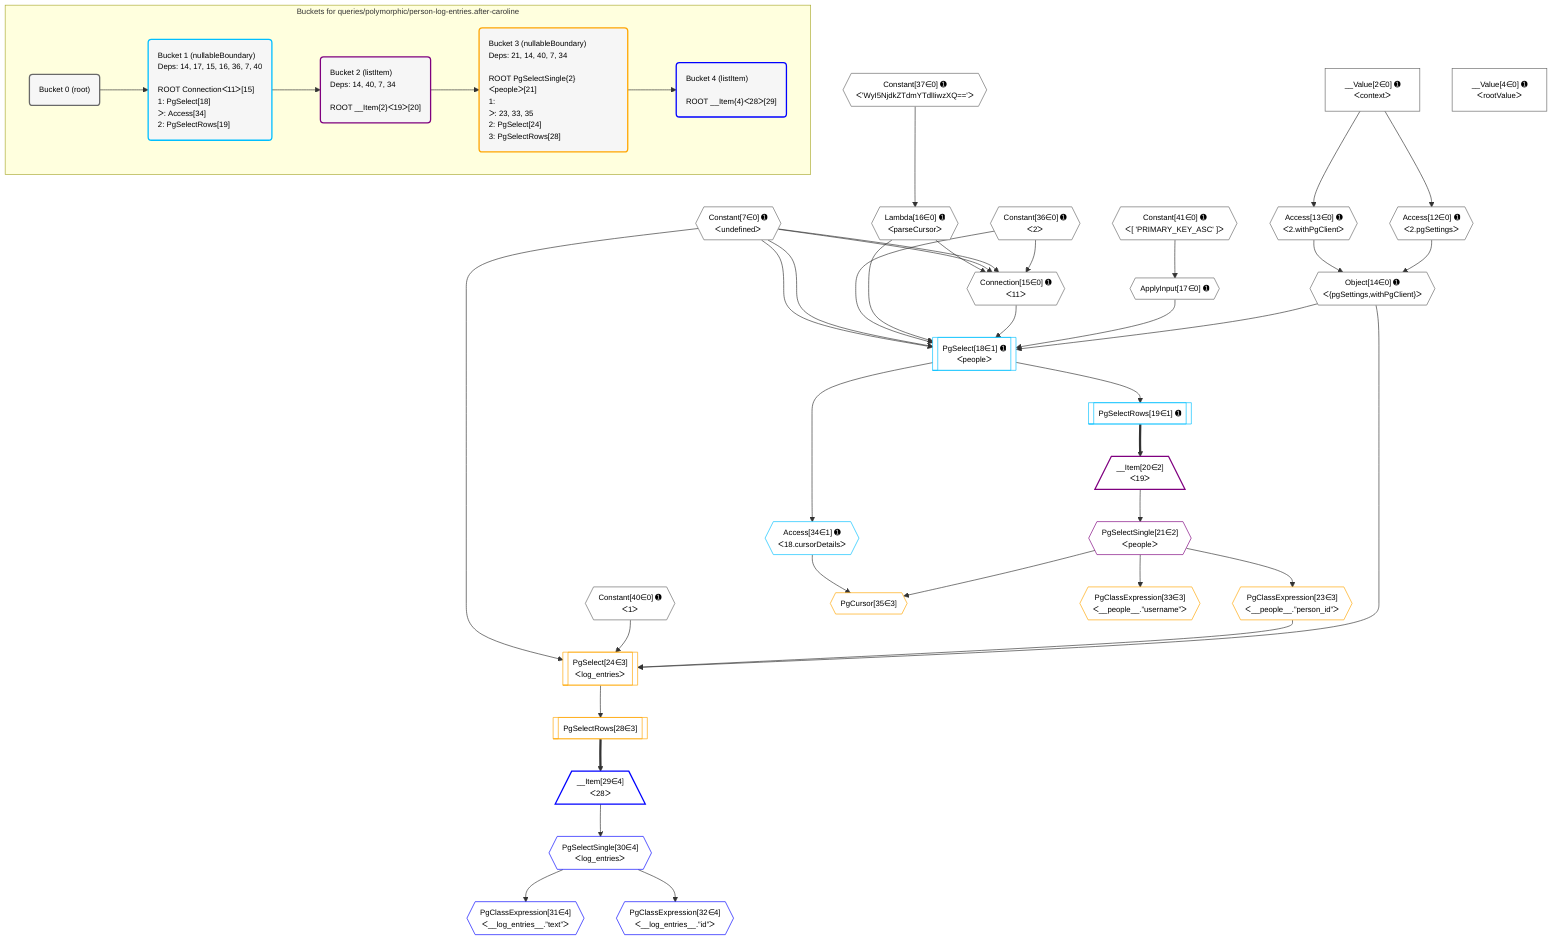 %%{init: {'themeVariables': { 'fontSize': '12px'}}}%%
graph TD
    classDef path fill:#eee,stroke:#000,color:#000
    classDef plan fill:#fff,stroke-width:1px,color:#000
    classDef itemplan fill:#fff,stroke-width:2px,color:#000
    classDef unbatchedplan fill:#dff,stroke-width:1px,color:#000
    classDef sideeffectplan fill:#fcc,stroke-width:2px,color:#000
    classDef bucket fill:#f6f6f6,color:#000,stroke-width:2px,text-align:left


    %% plan dependencies
    Connection15{{"Connection[15∈0] ➊<br />ᐸ11ᐳ"}}:::plan
    Constant36{{"Constant[36∈0] ➊<br />ᐸ2ᐳ"}}:::plan
    Constant7{{"Constant[7∈0] ➊<br />ᐸundefinedᐳ"}}:::plan
    Lambda16{{"Lambda[16∈0] ➊<br />ᐸparseCursorᐳ"}}:::plan
    Constant36 & Constant7 & Constant7 & Lambda16 --> Connection15
    Object14{{"Object[14∈0] ➊<br />ᐸ{pgSettings,withPgClient}ᐳ"}}:::plan
    Access12{{"Access[12∈0] ➊<br />ᐸ2.pgSettingsᐳ"}}:::plan
    Access13{{"Access[13∈0] ➊<br />ᐸ2.withPgClientᐳ"}}:::plan
    Access12 & Access13 --> Object14
    __Value2["__Value[2∈0] ➊<br />ᐸcontextᐳ"]:::plan
    __Value2 --> Access12
    __Value2 --> Access13
    Constant37{{"Constant[37∈0] ➊<br />ᐸ'WyI5NjdkZTdmYTdlIiwzXQ=='ᐳ"}}:::plan
    Constant37 --> Lambda16
    ApplyInput17{{"ApplyInput[17∈0] ➊"}}:::plan
    Constant41{{"Constant[41∈0] ➊<br />ᐸ[ 'PRIMARY_KEY_ASC' ]ᐳ"}}:::plan
    Constant41 --> ApplyInput17
    __Value4["__Value[4∈0] ➊<br />ᐸrootValueᐳ"]:::plan
    Constant40{{"Constant[40∈0] ➊<br />ᐸ1ᐳ"}}:::plan
    PgSelect18[["PgSelect[18∈1] ➊<br />ᐸpeopleᐳ"]]:::plan
    Object14 & ApplyInput17 & Connection15 & Lambda16 & Constant36 & Constant7 & Constant7 --> PgSelect18
    PgSelectRows19[["PgSelectRows[19∈1] ➊"]]:::plan
    PgSelect18 --> PgSelectRows19
    Access34{{"Access[34∈1] ➊<br />ᐸ18.cursorDetailsᐳ"}}:::plan
    PgSelect18 --> Access34
    __Item20[/"__Item[20∈2]<br />ᐸ19ᐳ"\]:::itemplan
    PgSelectRows19 ==> __Item20
    PgSelectSingle21{{"PgSelectSingle[21∈2]<br />ᐸpeopleᐳ"}}:::plan
    __Item20 --> PgSelectSingle21
    PgSelect24[["PgSelect[24∈3]<br />ᐸlog_entriesᐳ"]]:::plan
    PgClassExpression23{{"PgClassExpression[23∈3]<br />ᐸ__people__.”person_id”ᐳ"}}:::plan
    Object14 & PgClassExpression23 & Constant40 & Constant7 --> PgSelect24
    PgCursor35{{"PgCursor[35∈3]"}}:::plan
    PgSelectSingle21 & Access34 --> PgCursor35
    PgSelectSingle21 --> PgClassExpression23
    PgSelectRows28[["PgSelectRows[28∈3]"]]:::plan
    PgSelect24 --> PgSelectRows28
    PgClassExpression33{{"PgClassExpression[33∈3]<br />ᐸ__people__.”username”ᐳ"}}:::plan
    PgSelectSingle21 --> PgClassExpression33
    __Item29[/"__Item[29∈4]<br />ᐸ28ᐳ"\]:::itemplan
    PgSelectRows28 ==> __Item29
    PgSelectSingle30{{"PgSelectSingle[30∈4]<br />ᐸlog_entriesᐳ"}}:::plan
    __Item29 --> PgSelectSingle30
    PgClassExpression31{{"PgClassExpression[31∈4]<br />ᐸ__log_entries__.”text”ᐳ"}}:::plan
    PgSelectSingle30 --> PgClassExpression31
    PgClassExpression32{{"PgClassExpression[32∈4]<br />ᐸ__log_entries__.”id”ᐳ"}}:::plan
    PgSelectSingle30 --> PgClassExpression32

    %% define steps

    subgraph "Buckets for queries/polymorphic/person-log-entries.after-caroline"
    Bucket0("Bucket 0 (root)"):::bucket
    classDef bucket0 stroke:#696969
    class Bucket0,__Value2,__Value4,Constant7,Access12,Access13,Object14,Connection15,Lambda16,ApplyInput17,Constant36,Constant37,Constant40,Constant41 bucket0
    Bucket1("Bucket 1 (nullableBoundary)<br />Deps: 14, 17, 15, 16, 36, 7, 40<br /><br />ROOT Connectionᐸ11ᐳ[15]<br />1: PgSelect[18]<br />ᐳ: Access[34]<br />2: PgSelectRows[19]"):::bucket
    classDef bucket1 stroke:#00bfff
    class Bucket1,PgSelect18,PgSelectRows19,Access34 bucket1
    Bucket2("Bucket 2 (listItem)<br />Deps: 14, 40, 7, 34<br /><br />ROOT __Item{2}ᐸ19ᐳ[20]"):::bucket
    classDef bucket2 stroke:#7f007f
    class Bucket2,__Item20,PgSelectSingle21 bucket2
    Bucket3("Bucket 3 (nullableBoundary)<br />Deps: 21, 14, 40, 7, 34<br /><br />ROOT PgSelectSingle{2}ᐸpeopleᐳ[21]<br />1: <br />ᐳ: 23, 33, 35<br />2: PgSelect[24]<br />3: PgSelectRows[28]"):::bucket
    classDef bucket3 stroke:#ffa500
    class Bucket3,PgClassExpression23,PgSelect24,PgSelectRows28,PgClassExpression33,PgCursor35 bucket3
    Bucket4("Bucket 4 (listItem)<br /><br />ROOT __Item{4}ᐸ28ᐳ[29]"):::bucket
    classDef bucket4 stroke:#0000ff
    class Bucket4,__Item29,PgSelectSingle30,PgClassExpression31,PgClassExpression32 bucket4
    Bucket0 --> Bucket1
    Bucket1 --> Bucket2
    Bucket2 --> Bucket3
    Bucket3 --> Bucket4
    end